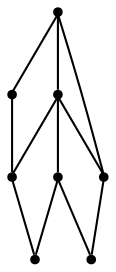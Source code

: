 graph {
  node [shape=point,comment="{\"directed\":false,\"doi\":\"10.1007/11618058_38\",\"figure\":\"1 (3)\"}"]

  v0 [pos="1577.6684638444767,493.8229242960613"]
  v1 [pos="1577.6684638444767,564.072863260905"]
  v2 [pos="1577.6684638444767,262.5729242960613"]
  v3 [pos="1331.560215297965,503.44791412353527"]
  v4 [pos="1458.9588799055234,423.8229751586915"]
  v5 [pos="1320.9332258357558,430.4478327433269"]
  v6 [pos="1409.8247683502907,374.9478022257488"]
  v7 [pos="1296.6786836845931,262.5729242960613"]

  v0 -- v1 [id="-1",pos="1577.6684638444767,493.8229242960613 1577.6684638444767,564.072863260905 1577.6684638444767,564.072863260905 1577.6684638444767,564.072863260905"]
  v7 -- v5 [id="-2",pos="1296.6786836845931,262.5729242960613 1320.9332258357558,430.4478327433269 1320.9332258357558,430.4478327433269 1320.9332258357558,430.4478327433269"]
  v7 -- v6 [id="-3",pos="1296.6786836845931,262.5729242960613 1409.8247683502907,374.9478022257488 1409.8247683502907,374.9478022257488 1409.8247683502907,374.9478022257488"]
  v7 -- v2 [id="-4",pos="1296.6786836845931,262.5729242960613 1577.6684638444767,262.5729242960613 1577.6684638444767,262.5729242960613 1577.6684638444767,262.5729242960613"]
  v5 -- v3 [id="-6",pos="1320.9332258357558,430.4478327433269 1331.560215297965,503.44791412353527 1331.560215297965,503.44791412353527 1331.560215297965,503.44791412353527"]
  v6 -- v4 [id="-8",pos="1409.8247683502907,374.9478022257488 1458.9588799055234,423.8229751586915 1458.9588799055234,423.8229751586915 1458.9588799055234,423.8229751586915"]
  v5 -- v0 [id="-10",pos="1320.9332258357558,430.4478327433269 1577.6684638444767,493.8229242960613 1577.6684638444767,493.8229242960613 1577.6684638444767,493.8229242960613"]
  v5 -- v6 [id="-11",pos="1320.9332258357558,430.4478327433269 1409.8247683502907,374.9478022257488 1409.8247683502907,374.9478022257488 1409.8247683502907,374.9478022257488"]
  v3 -- v1 [id="-12",pos="1331.560215297965,503.44791412353527 1577.6684638444767,564.072863260905 1577.6684638444767,564.072863260905 1577.6684638444767,564.072863260905"]
  v3 -- v4 [id="-13",pos="1331.560215297965,503.44791412353527 1458.9588799055234,423.8229751586915 1458.9588799055234,423.8229751586915 1458.9588799055234,423.8229751586915"]
  v2 -- v0 [id="-14",pos="1577.6684638444767,262.5729242960613 1577.6684638444767,493.8229242960613 1577.6684638444767,493.8229242960613 1577.6684638444767,493.8229242960613"]
}